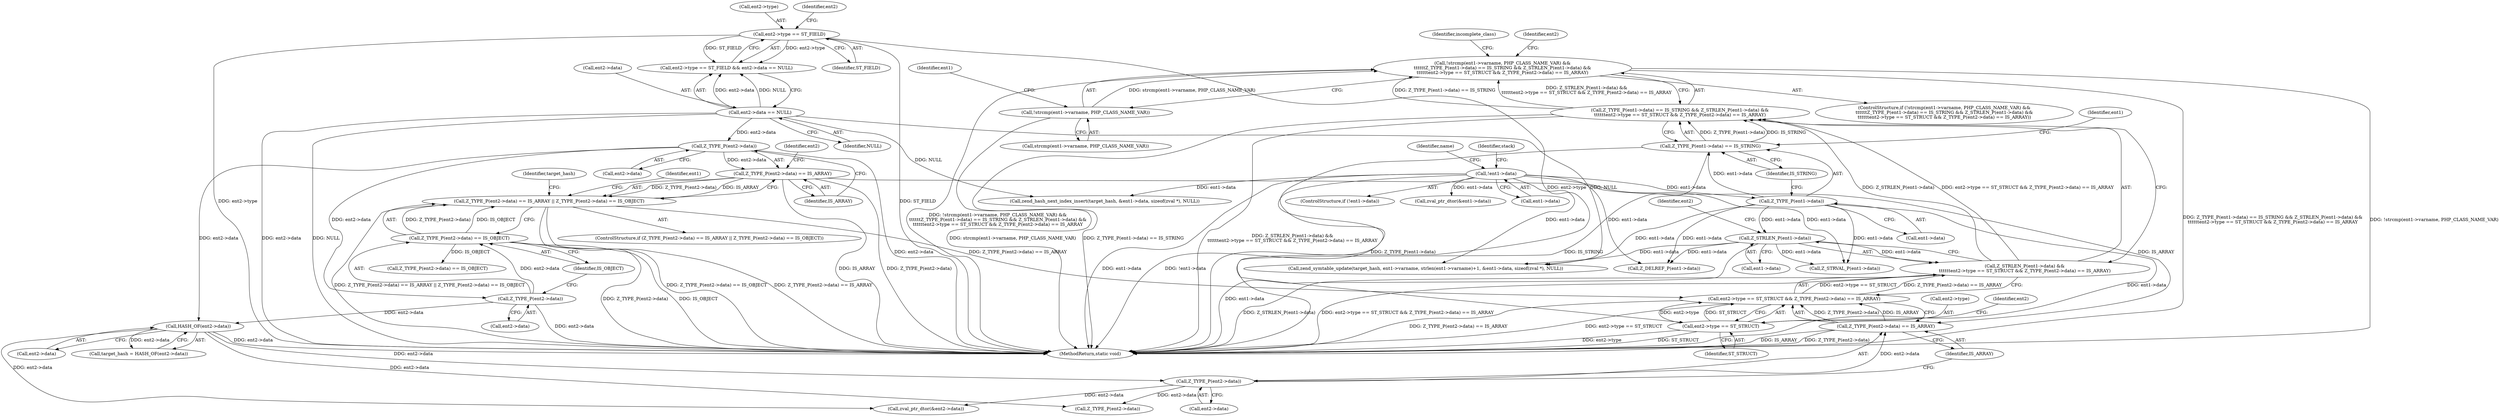 digraph "0_php_b1bd4119bcafab6f9a8f84d92cd65eec3afeface@API" {
"1000303" [label="(Call,!strcmp(ent1->varname, PHP_CLASS_NAME_VAR) &&\n\t\t\t\t\t\tZ_TYPE_P(ent1->data) == IS_STRING && Z_STRLEN_P(ent1->data) &&\n\t\t\t\t\t\tent2->type == ST_STRUCT && Z_TYPE_P(ent2->data) == IS_ARRAY)"];
"1000304" [label="(Call,!strcmp(ent1->varname, PHP_CLASS_NAME_VAR))"];
"1000310" [label="(Call,Z_TYPE_P(ent1->data) == IS_STRING && Z_STRLEN_P(ent1->data) &&\n\t\t\t\t\t\tent2->type == ST_STRUCT && Z_TYPE_P(ent2->data) == IS_ARRAY)"];
"1000311" [label="(Call,Z_TYPE_P(ent1->data) == IS_STRING)"];
"1000312" [label="(Call,Z_TYPE_P(ent1->data))"];
"1000185" [label="(Call,!ent1->data)"];
"1000317" [label="(Call,Z_STRLEN_P(ent1->data) &&\n\t\t\t\t\t\tent2->type == ST_STRUCT && Z_TYPE_P(ent2->data) == IS_ARRAY)"];
"1000318" [label="(Call,Z_STRLEN_P(ent1->data))"];
"1000322" [label="(Call,ent2->type == ST_STRUCT && Z_TYPE_P(ent2->data) == IS_ARRAY)"];
"1000323" [label="(Call,ent2->type == ST_STRUCT)"];
"1000257" [label="(Call,ent2->type == ST_FIELD)"];
"1000277" [label="(Call,Z_TYPE_P(ent2->data) == IS_ARRAY || Z_TYPE_P(ent2->data) == IS_OBJECT)"];
"1000278" [label="(Call,Z_TYPE_P(ent2->data) == IS_ARRAY)"];
"1000279" [label="(Call,Z_TYPE_P(ent2->data))"];
"1000262" [label="(Call,ent2->data == NULL)"];
"1000284" [label="(Call,Z_TYPE_P(ent2->data) == IS_OBJECT)"];
"1000285" [label="(Call,Z_TYPE_P(ent2->data))"];
"1000328" [label="(Call,Z_TYPE_P(ent2->data) == IS_ARRAY)"];
"1000329" [label="(Call,Z_TYPE_P(ent2->data))"];
"1000293" [label="(Call,HASH_OF(ent2->data))"];
"1000285" [label="(Call,Z_TYPE_P(ent2->data))"];
"1000186" [label="(Call,ent1->data)"];
"1000528" [label="(MethodReturn,static void)"];
"1000395" [label="(Call,zval_ptr_dtor(&ent2->data))"];
"1000413" [label="(Call,Z_TYPE_P(ent2->data))"];
"1000294" [label="(Call,ent2->data)"];
"1000324" [label="(Call,ent2->type)"];
"1000258" [label="(Call,ent2->type)"];
"1000266" [label="(Identifier,NULL)"];
"1000284" [label="(Call,Z_TYPE_P(ent2->data) == IS_OBJECT)"];
"1000311" [label="(Call,Z_TYPE_P(ent1->data) == IS_STRING)"];
"1000286" [label="(Call,ent2->data)"];
"1000278" [label="(Call,Z_TYPE_P(ent2->data) == IS_ARRAY)"];
"1000451" [label="(Call,zend_symtable_update(target_hash, ent1->varname, strlen(ent1->varname)+1, &ent1->data, sizeof(zval *), NULL))"];
"1000277" [label="(Call,Z_TYPE_P(ent2->data) == IS_ARRAY || Z_TYPE_P(ent2->data) == IS_OBJECT)"];
"1000214" [label="(Identifier,name)"];
"1000319" [label="(Call,ent1->data)"];
"1000340" [label="(Call,Z_STRVAL_P(ent1->data))"];
"1000337" [label="(Identifier,incomplete_class)"];
"1000303" [label="(Call,!strcmp(ent1->varname, PHP_CLASS_NAME_VAR) &&\n\t\t\t\t\t\tZ_TYPE_P(ent1->data) == IS_STRING && Z_STRLEN_P(ent1->data) &&\n\t\t\t\t\t\tent2->type == ST_STRUCT && Z_TYPE_P(ent2->data) == IS_ARRAY)"];
"1000283" [label="(Identifier,IS_ARRAY)"];
"1000262" [label="(Call,ent2->data == NULL)"];
"1000289" [label="(Identifier,IS_OBJECT)"];
"1000323" [label="(Call,ent2->type == ST_STRUCT)"];
"1000333" [label="(Identifier,IS_ARRAY)"];
"1000329" [label="(Call,Z_TYPE_P(ent2->data))"];
"1000276" [label="(ControlStructure,if (Z_TYPE_P(ent2->data) == IS_ARRAY || Z_TYPE_P(ent2->data) == IS_OBJECT))"];
"1000193" [label="(Identifier,stack)"];
"1000320" [label="(Identifier,ent1)"];
"1000263" [label="(Call,ent2->data)"];
"1000256" [label="(Call,ent2->type == ST_FIELD && ent2->data == NULL)"];
"1000330" [label="(Call,ent2->data)"];
"1000317" [label="(Call,Z_STRLEN_P(ent1->data) &&\n\t\t\t\t\t\tent2->type == ST_STRUCT && Z_TYPE_P(ent2->data) == IS_ARRAY)"];
"1000302" [label="(ControlStructure,if (!strcmp(ent1->varname, PHP_CLASS_NAME_VAR) &&\n\t\t\t\t\t\tZ_TYPE_P(ent1->data) == IS_STRING && Z_STRLEN_P(ent1->data) &&\n\t\t\t\t\t\tent2->type == ST_STRUCT && Z_TYPE_P(ent2->data) == IS_ARRAY))"];
"1000257" [label="(Call,ent2->type == ST_FIELD)"];
"1000304" [label="(Call,!strcmp(ent1->varname, PHP_CLASS_NAME_VAR))"];
"1000316" [label="(Identifier,IS_STRING)"];
"1000280" [label="(Call,ent2->data)"];
"1000312" [label="(Call,Z_TYPE_P(ent1->data))"];
"1000279" [label="(Call,Z_TYPE_P(ent2->data))"];
"1000322" [label="(Call,ent2->type == ST_STRUCT && Z_TYPE_P(ent2->data) == IS_ARRAY)"];
"1000185" [label="(Call,!ent1->data)"];
"1000314" [label="(Identifier,ent1)"];
"1000264" [label="(Identifier,ent2)"];
"1000313" [label="(Call,ent1->data)"];
"1000431" [label="(Call,Z_DELREF_P(ent1->data))"];
"1000325" [label="(Identifier,ent2)"];
"1000327" [label="(Identifier,ST_STRUCT)"];
"1000310" [label="(Call,Z_TYPE_P(ent1->data) == IS_STRING && Z_STRLEN_P(ent1->data) &&\n\t\t\t\t\t\tent2->type == ST_STRUCT && Z_TYPE_P(ent2->data) == IS_ARRAY)"];
"1000412" [label="(Call,Z_TYPE_P(ent2->data) == IS_OBJECT)"];
"1000485" [label="(Identifier,ent1)"];
"1000475" [label="(Call,zend_hash_next_index_insert(target_hash, &ent1->data, sizeof(zval *), NULL))"];
"1000291" [label="(Call,target_hash = HASH_OF(ent2->data))"];
"1000184" [label="(ControlStructure,if (!ent1->data))"];
"1000261" [label="(Identifier,ST_FIELD)"];
"1000305" [label="(Call,strcmp(ent1->varname, PHP_CLASS_NAME_VAR))"];
"1000293" [label="(Call,HASH_OF(ent2->data))"];
"1000331" [label="(Identifier,ent2)"];
"1000292" [label="(Identifier,target_hash)"];
"1000318" [label="(Call,Z_STRLEN_P(ent1->data))"];
"1000287" [label="(Identifier,ent2)"];
"1000328" [label="(Call,Z_TYPE_P(ent2->data) == IS_ARRAY)"];
"1000415" [label="(Identifier,ent2)"];
"1000268" [label="(Call,zval_ptr_dtor(&ent1->data))"];
"1000303" -> "1000302"  [label="AST: "];
"1000303" -> "1000304"  [label="CFG: "];
"1000303" -> "1000310"  [label="CFG: "];
"1000304" -> "1000303"  [label="AST: "];
"1000310" -> "1000303"  [label="AST: "];
"1000337" -> "1000303"  [label="CFG: "];
"1000415" -> "1000303"  [label="CFG: "];
"1000303" -> "1000528"  [label="DDG: Z_TYPE_P(ent1->data) == IS_STRING && Z_STRLEN_P(ent1->data) &&\n\t\t\t\t\t\tent2->type == ST_STRUCT && Z_TYPE_P(ent2->data) == IS_ARRAY"];
"1000303" -> "1000528"  [label="DDG: !strcmp(ent1->varname, PHP_CLASS_NAME_VAR)"];
"1000303" -> "1000528"  [label="DDG: !strcmp(ent1->varname, PHP_CLASS_NAME_VAR) &&\n\t\t\t\t\t\tZ_TYPE_P(ent1->data) == IS_STRING && Z_STRLEN_P(ent1->data) &&\n\t\t\t\t\t\tent2->type == ST_STRUCT && Z_TYPE_P(ent2->data) == IS_ARRAY"];
"1000304" -> "1000303"  [label="DDG: strcmp(ent1->varname, PHP_CLASS_NAME_VAR)"];
"1000310" -> "1000303"  [label="DDG: Z_TYPE_P(ent1->data) == IS_STRING"];
"1000310" -> "1000303"  [label="DDG: Z_STRLEN_P(ent1->data) &&\n\t\t\t\t\t\tent2->type == ST_STRUCT && Z_TYPE_P(ent2->data) == IS_ARRAY"];
"1000304" -> "1000305"  [label="CFG: "];
"1000305" -> "1000304"  [label="AST: "];
"1000314" -> "1000304"  [label="CFG: "];
"1000304" -> "1000528"  [label="DDG: strcmp(ent1->varname, PHP_CLASS_NAME_VAR)"];
"1000310" -> "1000311"  [label="CFG: "];
"1000310" -> "1000317"  [label="CFG: "];
"1000311" -> "1000310"  [label="AST: "];
"1000317" -> "1000310"  [label="AST: "];
"1000310" -> "1000528"  [label="DDG: Z_TYPE_P(ent1->data) == IS_STRING"];
"1000310" -> "1000528"  [label="DDG: Z_STRLEN_P(ent1->data) &&\n\t\t\t\t\t\tent2->type == ST_STRUCT && Z_TYPE_P(ent2->data) == IS_ARRAY"];
"1000311" -> "1000310"  [label="DDG: Z_TYPE_P(ent1->data)"];
"1000311" -> "1000310"  [label="DDG: IS_STRING"];
"1000317" -> "1000310"  [label="DDG: Z_STRLEN_P(ent1->data)"];
"1000317" -> "1000310"  [label="DDG: ent2->type == ST_STRUCT && Z_TYPE_P(ent2->data) == IS_ARRAY"];
"1000311" -> "1000316"  [label="CFG: "];
"1000312" -> "1000311"  [label="AST: "];
"1000316" -> "1000311"  [label="AST: "];
"1000320" -> "1000311"  [label="CFG: "];
"1000311" -> "1000528"  [label="DDG: Z_TYPE_P(ent1->data)"];
"1000311" -> "1000528"  [label="DDG: IS_STRING"];
"1000312" -> "1000311"  [label="DDG: ent1->data"];
"1000312" -> "1000313"  [label="CFG: "];
"1000313" -> "1000312"  [label="AST: "];
"1000316" -> "1000312"  [label="CFG: "];
"1000312" -> "1000528"  [label="DDG: ent1->data"];
"1000185" -> "1000312"  [label="DDG: ent1->data"];
"1000312" -> "1000318"  [label="DDG: ent1->data"];
"1000312" -> "1000340"  [label="DDG: ent1->data"];
"1000312" -> "1000431"  [label="DDG: ent1->data"];
"1000312" -> "1000451"  [label="DDG: ent1->data"];
"1000185" -> "1000184"  [label="AST: "];
"1000185" -> "1000186"  [label="CFG: "];
"1000186" -> "1000185"  [label="AST: "];
"1000193" -> "1000185"  [label="CFG: "];
"1000214" -> "1000185"  [label="CFG: "];
"1000185" -> "1000528"  [label="DDG: ent1->data"];
"1000185" -> "1000528"  [label="DDG: !ent1->data"];
"1000185" -> "1000268"  [label="DDG: ent1->data"];
"1000185" -> "1000340"  [label="DDG: ent1->data"];
"1000185" -> "1000431"  [label="DDG: ent1->data"];
"1000185" -> "1000451"  [label="DDG: ent1->data"];
"1000185" -> "1000475"  [label="DDG: ent1->data"];
"1000317" -> "1000318"  [label="CFG: "];
"1000317" -> "1000322"  [label="CFG: "];
"1000318" -> "1000317"  [label="AST: "];
"1000322" -> "1000317"  [label="AST: "];
"1000317" -> "1000528"  [label="DDG: Z_STRLEN_P(ent1->data)"];
"1000317" -> "1000528"  [label="DDG: ent2->type == ST_STRUCT && Z_TYPE_P(ent2->data) == IS_ARRAY"];
"1000318" -> "1000317"  [label="DDG: ent1->data"];
"1000322" -> "1000317"  [label="DDG: ent2->type == ST_STRUCT"];
"1000322" -> "1000317"  [label="DDG: Z_TYPE_P(ent2->data) == IS_ARRAY"];
"1000318" -> "1000319"  [label="CFG: "];
"1000319" -> "1000318"  [label="AST: "];
"1000325" -> "1000318"  [label="CFG: "];
"1000318" -> "1000528"  [label="DDG: ent1->data"];
"1000318" -> "1000340"  [label="DDG: ent1->data"];
"1000318" -> "1000431"  [label="DDG: ent1->data"];
"1000318" -> "1000451"  [label="DDG: ent1->data"];
"1000322" -> "1000323"  [label="CFG: "];
"1000322" -> "1000328"  [label="CFG: "];
"1000323" -> "1000322"  [label="AST: "];
"1000328" -> "1000322"  [label="AST: "];
"1000322" -> "1000528"  [label="DDG: Z_TYPE_P(ent2->data) == IS_ARRAY"];
"1000322" -> "1000528"  [label="DDG: ent2->type == ST_STRUCT"];
"1000323" -> "1000322"  [label="DDG: ent2->type"];
"1000323" -> "1000322"  [label="DDG: ST_STRUCT"];
"1000277" -> "1000322"  [label="DDG: Z_TYPE_P(ent2->data) == IS_ARRAY"];
"1000328" -> "1000322"  [label="DDG: Z_TYPE_P(ent2->data)"];
"1000328" -> "1000322"  [label="DDG: IS_ARRAY"];
"1000323" -> "1000327"  [label="CFG: "];
"1000324" -> "1000323"  [label="AST: "];
"1000327" -> "1000323"  [label="AST: "];
"1000331" -> "1000323"  [label="CFG: "];
"1000323" -> "1000528"  [label="DDG: ent2->type"];
"1000323" -> "1000528"  [label="DDG: ST_STRUCT"];
"1000257" -> "1000323"  [label="DDG: ent2->type"];
"1000257" -> "1000256"  [label="AST: "];
"1000257" -> "1000261"  [label="CFG: "];
"1000258" -> "1000257"  [label="AST: "];
"1000261" -> "1000257"  [label="AST: "];
"1000264" -> "1000257"  [label="CFG: "];
"1000256" -> "1000257"  [label="CFG: "];
"1000257" -> "1000528"  [label="DDG: ent2->type"];
"1000257" -> "1000528"  [label="DDG: ST_FIELD"];
"1000257" -> "1000256"  [label="DDG: ent2->type"];
"1000257" -> "1000256"  [label="DDG: ST_FIELD"];
"1000277" -> "1000276"  [label="AST: "];
"1000277" -> "1000278"  [label="CFG: "];
"1000277" -> "1000284"  [label="CFG: "];
"1000278" -> "1000277"  [label="AST: "];
"1000284" -> "1000277"  [label="AST: "];
"1000292" -> "1000277"  [label="CFG: "];
"1000485" -> "1000277"  [label="CFG: "];
"1000277" -> "1000528"  [label="DDG: Z_TYPE_P(ent2->data) == IS_OBJECT"];
"1000277" -> "1000528"  [label="DDG: Z_TYPE_P(ent2->data) == IS_ARRAY"];
"1000277" -> "1000528"  [label="DDG: Z_TYPE_P(ent2->data) == IS_ARRAY || Z_TYPE_P(ent2->data) == IS_OBJECT"];
"1000278" -> "1000277"  [label="DDG: Z_TYPE_P(ent2->data)"];
"1000278" -> "1000277"  [label="DDG: IS_ARRAY"];
"1000284" -> "1000277"  [label="DDG: Z_TYPE_P(ent2->data)"];
"1000284" -> "1000277"  [label="DDG: IS_OBJECT"];
"1000278" -> "1000283"  [label="CFG: "];
"1000279" -> "1000278"  [label="AST: "];
"1000283" -> "1000278"  [label="AST: "];
"1000287" -> "1000278"  [label="CFG: "];
"1000278" -> "1000528"  [label="DDG: IS_ARRAY"];
"1000278" -> "1000528"  [label="DDG: Z_TYPE_P(ent2->data)"];
"1000279" -> "1000278"  [label="DDG: ent2->data"];
"1000278" -> "1000328"  [label="DDG: IS_ARRAY"];
"1000279" -> "1000280"  [label="CFG: "];
"1000280" -> "1000279"  [label="AST: "];
"1000283" -> "1000279"  [label="CFG: "];
"1000279" -> "1000528"  [label="DDG: ent2->data"];
"1000262" -> "1000279"  [label="DDG: ent2->data"];
"1000279" -> "1000285"  [label="DDG: ent2->data"];
"1000279" -> "1000293"  [label="DDG: ent2->data"];
"1000262" -> "1000256"  [label="AST: "];
"1000262" -> "1000266"  [label="CFG: "];
"1000263" -> "1000262"  [label="AST: "];
"1000266" -> "1000262"  [label="AST: "];
"1000256" -> "1000262"  [label="CFG: "];
"1000262" -> "1000528"  [label="DDG: ent2->data"];
"1000262" -> "1000528"  [label="DDG: NULL"];
"1000262" -> "1000256"  [label="DDG: ent2->data"];
"1000262" -> "1000256"  [label="DDG: NULL"];
"1000262" -> "1000451"  [label="DDG: NULL"];
"1000262" -> "1000475"  [label="DDG: NULL"];
"1000284" -> "1000289"  [label="CFG: "];
"1000285" -> "1000284"  [label="AST: "];
"1000289" -> "1000284"  [label="AST: "];
"1000284" -> "1000528"  [label="DDG: Z_TYPE_P(ent2->data)"];
"1000284" -> "1000528"  [label="DDG: IS_OBJECT"];
"1000285" -> "1000284"  [label="DDG: ent2->data"];
"1000284" -> "1000412"  [label="DDG: IS_OBJECT"];
"1000285" -> "1000286"  [label="CFG: "];
"1000286" -> "1000285"  [label="AST: "];
"1000289" -> "1000285"  [label="CFG: "];
"1000285" -> "1000528"  [label="DDG: ent2->data"];
"1000285" -> "1000293"  [label="DDG: ent2->data"];
"1000328" -> "1000333"  [label="CFG: "];
"1000329" -> "1000328"  [label="AST: "];
"1000333" -> "1000328"  [label="AST: "];
"1000328" -> "1000528"  [label="DDG: IS_ARRAY"];
"1000328" -> "1000528"  [label="DDG: Z_TYPE_P(ent2->data)"];
"1000329" -> "1000328"  [label="DDG: ent2->data"];
"1000329" -> "1000330"  [label="CFG: "];
"1000330" -> "1000329"  [label="AST: "];
"1000333" -> "1000329"  [label="CFG: "];
"1000293" -> "1000329"  [label="DDG: ent2->data"];
"1000329" -> "1000395"  [label="DDG: ent2->data"];
"1000329" -> "1000413"  [label="DDG: ent2->data"];
"1000293" -> "1000291"  [label="AST: "];
"1000293" -> "1000294"  [label="CFG: "];
"1000294" -> "1000293"  [label="AST: "];
"1000291" -> "1000293"  [label="CFG: "];
"1000293" -> "1000528"  [label="DDG: ent2->data"];
"1000293" -> "1000291"  [label="DDG: ent2->data"];
"1000293" -> "1000395"  [label="DDG: ent2->data"];
"1000293" -> "1000413"  [label="DDG: ent2->data"];
}
